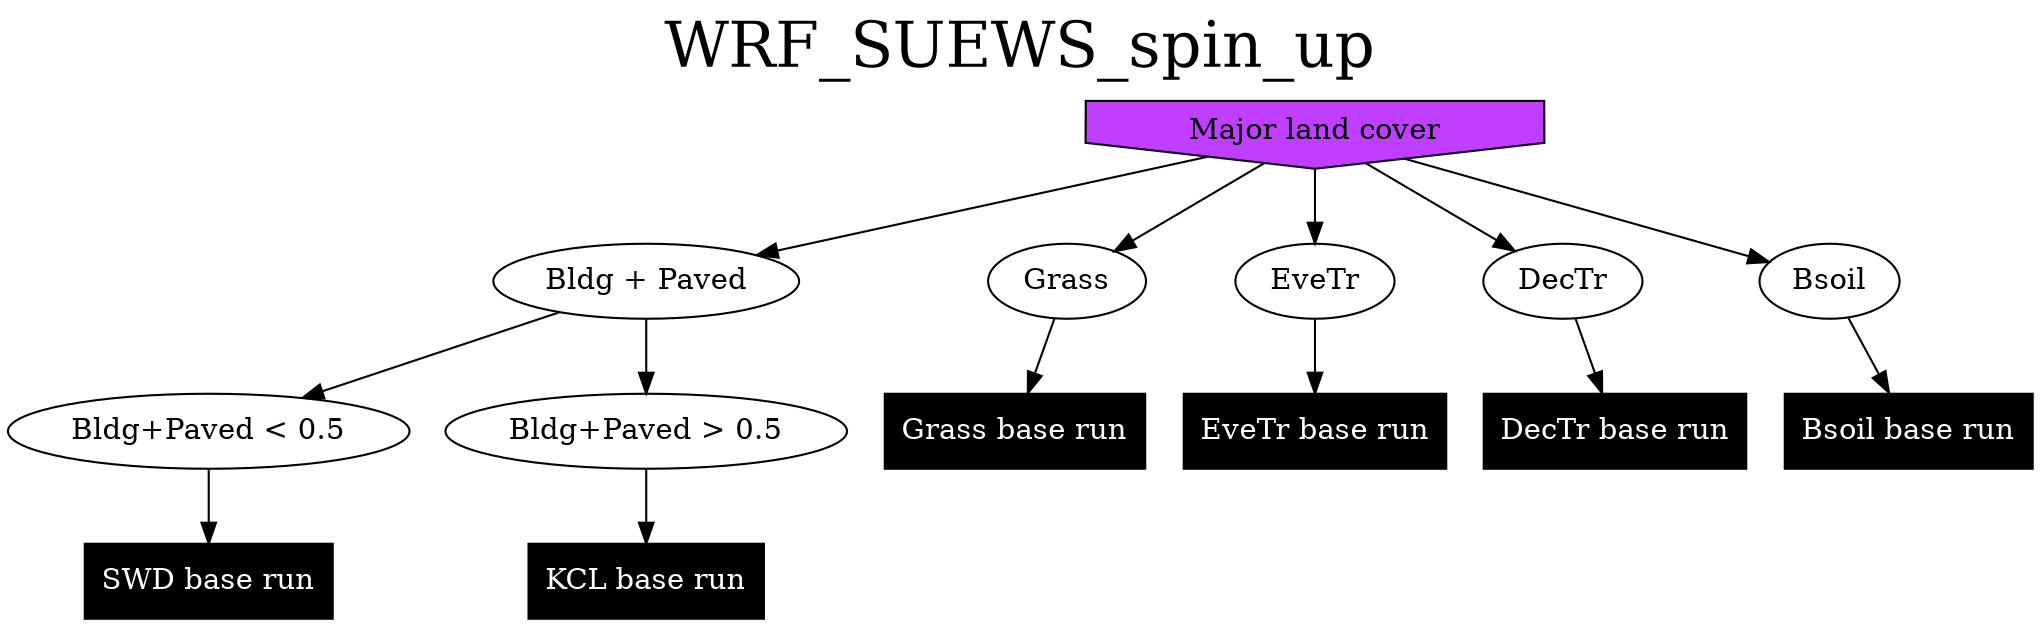 digraph pre_process {
    label="WRF_SUEWS_spin_up";
    labelloc="t"
    fontsize=30
    dpi = 350

    Major_LC [shape=invhouse,style=filled,fillcolor=darkorchid1,label="Major land cover"]
    Bldg_Paved [label="Bldg + Paved"]
    Grass [label="Grass"]
    EveTr [label="EveTr"]
    DecTr [label="DecTr"]
    Bsoil [label="Bsoil"]
    BP_less [label="Bldg+Paved < 0.5"]
    BP_more [label="Bldg+Paved > 0.5"]
    base_KCL [style=filled,fontcolor=white,fillcolor=black,shape=polygon,label="KCL base run"]
    base_SWD [style=filled,fontcolor=white,fillcolor=black,shape=polygon,label="SWD base run"]
    base_Grass [style=filled,fontcolor=white,fillcolor=black,shape=polygon,label="Grass base run"]
    base_EveTr [style=filled,fontcolor=white,fillcolor=black,shape=polygon,label="EveTr base run"]
    base_DecTr [style=filled,fontcolor=white,fillcolor=black,shape=polygon,label="DecTr base run"]
    base_Bsoil [style=filled,fontcolor=white,fillcolor=black,shape=polygon,label="Bsoil base run"]

    Major_LC -> Bldg_Paved
    Major_LC -> Grass->base_Grass
    Major_LC -> EveTr->base_EveTr
    Major_LC -> DecTr->base_DecTr
    Major_LC -> Bsoil->base_Bsoil
    Bldg_Paved -> BP_less->base_SWD
    Bldg_Paved -> BP_more->base_KCL
    

    

}